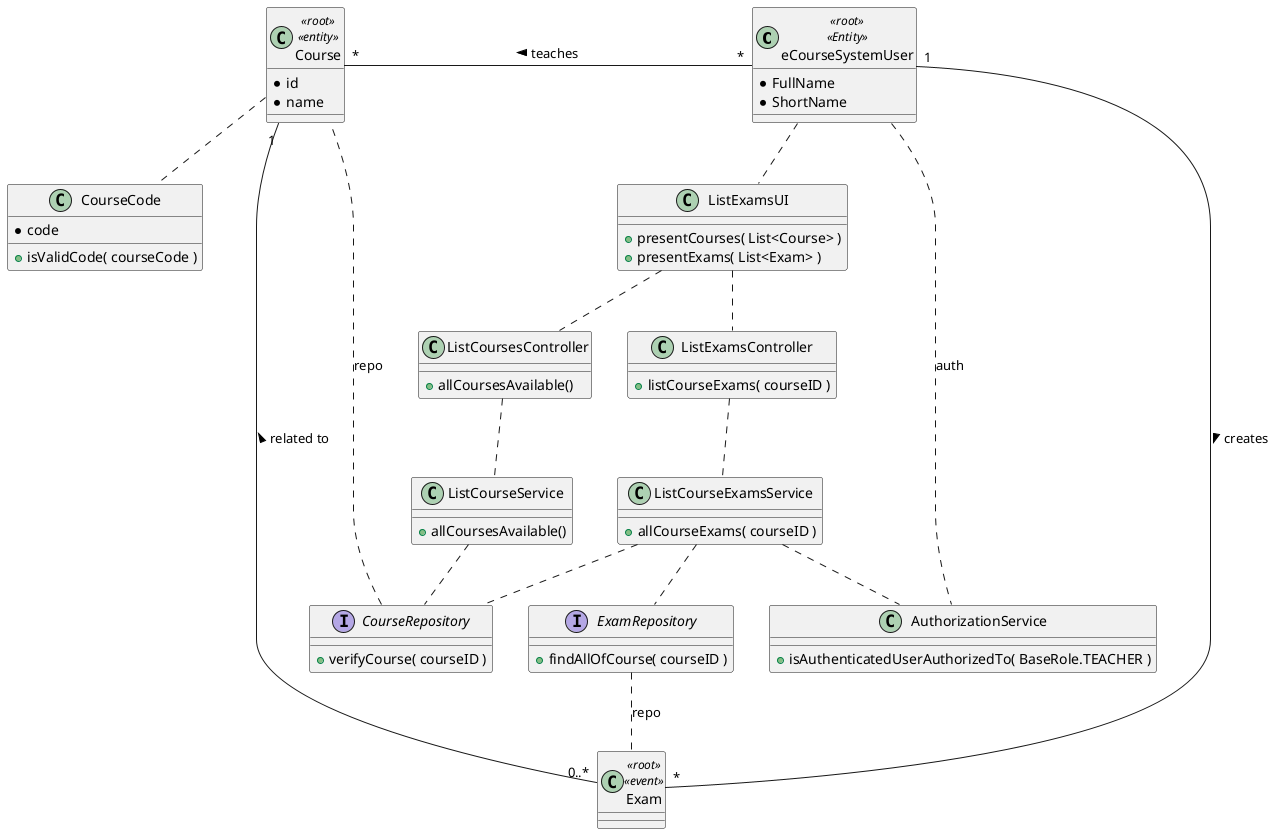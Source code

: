 @startuml
'https://plantuml.com/class-diagram

class eCourseSystemUser <<root>> <<Entity>> {
        * FullName
        * ShortName
}
class ListExamsUI{
    +presentCourses( List<Course> )
    +presentExams( List<Exam> )
}
class ListExamsController{
    + listCourseExams( courseID )
}
class ListCoursesController{
    + allCoursesAvailable()
}
class ListCourseExamsService{
    + allCourseExams( courseID )
}
class AuthorizationService{
    + isAuthenticatedUserAuthorizedTo( BaseRole.TEACHER )
}
interface CourseRepository{
    + verifyCourse( courseID )

}
interface ExamRepository{
    + findAllOfCourse( courseID )
}
class Course <<root>> <<entity>> {
    * id
    * name
}
class CourseCode{
    * code
    + isValidCode( courseCode )
}
class Exam <<root>> <<event>> {

}
class ListCourseService{
    + allCoursesAvailable()
}



eCourseSystemUser .. ListExamsUI
ListExamsUI .. ListExamsController
ListExamsUI .. ListCoursesController
ListExamsController .. ListCourseExamsService
ListCourseExamsService .. ExamRepository
ListCourseExamsService .. CourseRepository
Course "1" -- "0..*" Exam : related to <
ExamRepository .. Exam : repo
CourseRepository .. Course : repo
eCourseSystemUser "1" -- "*" Exam : creates >
Course "*" - "*" eCourseSystemUser : teaches <
ListCoursesController .. ListCourseService
ListCourseService .. CourseRepository
Course .. CourseCode
ListCourseExamsService .. AuthorizationService
eCourseSystemUser .. AuthorizationService : auth
@enduml